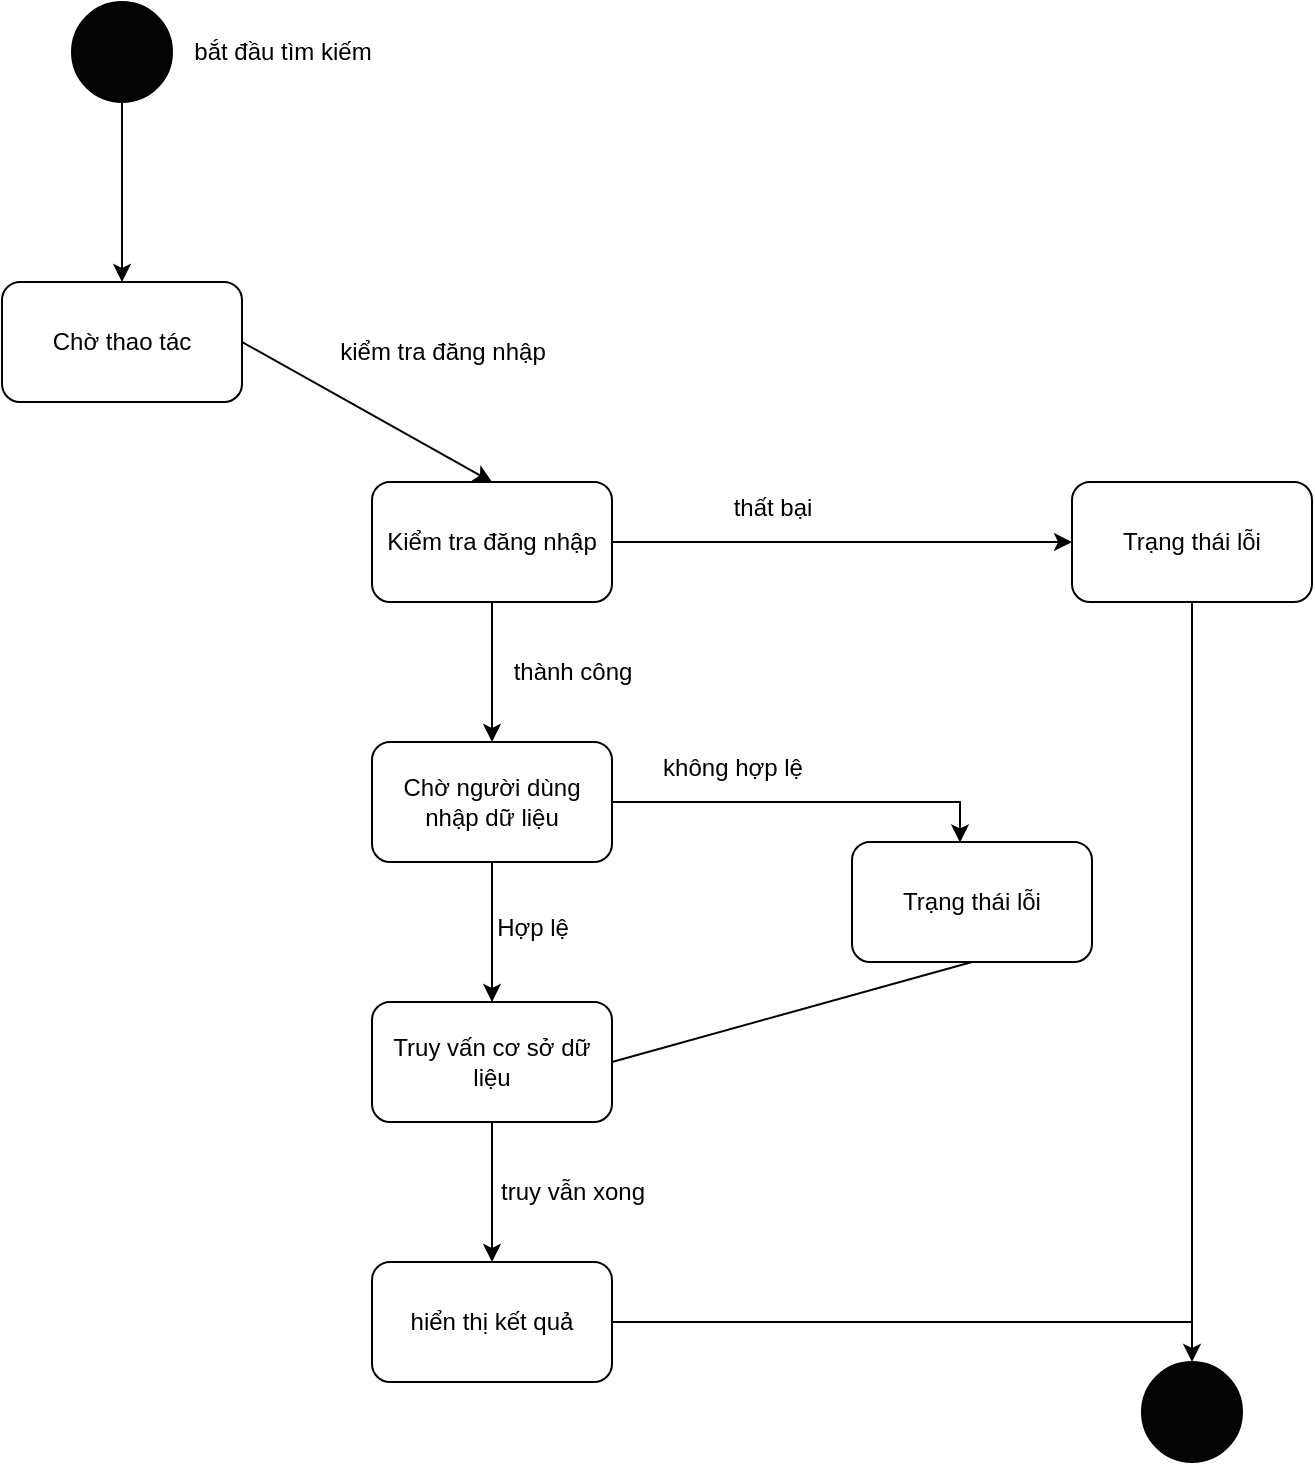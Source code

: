<mxfile version="26.2.13">
  <diagram name="Trang-1" id="pxBt92zMnoGV5-Ushyza">
    <mxGraphModel grid="1" page="1" gridSize="10" guides="1" tooltips="1" connect="1" arrows="1" fold="1" pageScale="1" pageWidth="827" pageHeight="1169" math="0" shadow="0">
      <root>
        <mxCell id="0" />
        <mxCell id="1" parent="0" />
        <mxCell id="fefveRdP2USgAxOPTpRl-1" value="" style="ellipse;whiteSpace=wrap;html=1;aspect=fixed;strokeColor=default;fillColor=#040404;" vertex="1" parent="1">
          <mxGeometry x="80" y="30" width="50" height="50" as="geometry" />
        </mxCell>
        <mxCell id="fefveRdP2USgAxOPTpRl-2" value="" style="endArrow=classic;html=1;rounded=0;exitX=0.5;exitY=1;exitDx=0;exitDy=0;" edge="1" parent="1" source="fefveRdP2USgAxOPTpRl-1" target="fefveRdP2USgAxOPTpRl-3">
          <mxGeometry width="50" height="50" relative="1" as="geometry">
            <mxPoint x="390" y="160" as="sourcePoint" />
            <mxPoint x="440" y="110" as="targetPoint" />
          </mxGeometry>
        </mxCell>
        <mxCell id="fefveRdP2USgAxOPTpRl-3" value="Chờ thao tác" style="rounded=1;whiteSpace=wrap;html=1;" vertex="1" parent="1">
          <mxGeometry x="45" y="170" width="120" height="60" as="geometry" />
        </mxCell>
        <mxCell id="fefveRdP2USgAxOPTpRl-12" style="edgeStyle=orthogonalEdgeStyle;rounded=0;orthogonalLoop=1;jettySize=auto;html=1;entryX=0.5;entryY=0;entryDx=0;entryDy=0;" edge="1" parent="1" source="fefveRdP2USgAxOPTpRl-4" target="fefveRdP2USgAxOPTpRl-5">
          <mxGeometry relative="1" as="geometry" />
        </mxCell>
        <mxCell id="fefveRdP2USgAxOPTpRl-15" style="edgeStyle=orthogonalEdgeStyle;rounded=0;orthogonalLoop=1;jettySize=auto;html=1;exitX=1;exitY=0.5;exitDx=0;exitDy=0;entryX=0;entryY=0.5;entryDx=0;entryDy=0;" edge="1" parent="1" source="fefveRdP2USgAxOPTpRl-4" target="fefveRdP2USgAxOPTpRl-9">
          <mxGeometry relative="1" as="geometry" />
        </mxCell>
        <mxCell id="fefveRdP2USgAxOPTpRl-4" value="Kiểm tra đăng nhập" style="rounded=1;whiteSpace=wrap;html=1;" vertex="1" parent="1">
          <mxGeometry x="230" y="270" width="120" height="60" as="geometry" />
        </mxCell>
        <mxCell id="fefveRdP2USgAxOPTpRl-13" style="edgeStyle=orthogonalEdgeStyle;rounded=0;orthogonalLoop=1;jettySize=auto;html=1;entryX=0.5;entryY=0;entryDx=0;entryDy=0;" edge="1" parent="1" source="fefveRdP2USgAxOPTpRl-5" target="fefveRdP2USgAxOPTpRl-7">
          <mxGeometry relative="1" as="geometry" />
        </mxCell>
        <mxCell id="fefveRdP2USgAxOPTpRl-5" value="Chờ người dùng nhập dữ liệu" style="rounded=1;whiteSpace=wrap;html=1;" vertex="1" parent="1">
          <mxGeometry x="230" y="400" width="120" height="60" as="geometry" />
        </mxCell>
        <mxCell id="fefveRdP2USgAxOPTpRl-14" style="edgeStyle=orthogonalEdgeStyle;rounded=0;orthogonalLoop=1;jettySize=auto;html=1;entryX=0.5;entryY=0;entryDx=0;entryDy=0;" edge="1" parent="1" source="fefveRdP2USgAxOPTpRl-7" target="fefveRdP2USgAxOPTpRl-8">
          <mxGeometry relative="1" as="geometry" />
        </mxCell>
        <mxCell id="fefveRdP2USgAxOPTpRl-7" value="Truy vấn cơ sở dữ liệu" style="rounded=1;whiteSpace=wrap;html=1;" vertex="1" parent="1">
          <mxGeometry x="230" y="530" width="120" height="60" as="geometry" />
        </mxCell>
        <mxCell id="fefveRdP2USgAxOPTpRl-8" value="hiển thị kết quả" style="rounded=1;whiteSpace=wrap;html=1;" vertex="1" parent="1">
          <mxGeometry x="230" y="660" width="120" height="60" as="geometry" />
        </mxCell>
        <mxCell id="fefveRdP2USgAxOPTpRl-28" style="edgeStyle=orthogonalEdgeStyle;rounded=0;orthogonalLoop=1;jettySize=auto;html=1;" edge="1" parent="1" source="fefveRdP2USgAxOPTpRl-9" target="fefveRdP2USgAxOPTpRl-26">
          <mxGeometry relative="1" as="geometry">
            <Array as="points">
              <mxPoint x="640" y="700" />
              <mxPoint x="640" y="700" />
            </Array>
          </mxGeometry>
        </mxCell>
        <mxCell id="fefveRdP2USgAxOPTpRl-9" value="Trạng thái lỗi" style="rounded=1;whiteSpace=wrap;html=1;" vertex="1" parent="1">
          <mxGeometry x="580" y="270" width="120" height="60" as="geometry" />
        </mxCell>
        <mxCell id="fefveRdP2USgAxOPTpRl-10" value="Trạng thái lỗi" style="rounded=1;whiteSpace=wrap;html=1;" vertex="1" parent="1">
          <mxGeometry x="470" y="450" width="120" height="60" as="geometry" />
        </mxCell>
        <mxCell id="fefveRdP2USgAxOPTpRl-11" value="" style="endArrow=classic;html=1;rounded=0;exitX=1;exitY=0.5;exitDx=0;exitDy=0;" edge="1" parent="1" source="fefveRdP2USgAxOPTpRl-3">
          <mxGeometry width="50" height="50" relative="1" as="geometry">
            <mxPoint x="390" y="410" as="sourcePoint" />
            <mxPoint x="290" y="270" as="targetPoint" />
          </mxGeometry>
        </mxCell>
        <mxCell id="fefveRdP2USgAxOPTpRl-16" style="edgeStyle=orthogonalEdgeStyle;rounded=0;orthogonalLoop=1;jettySize=auto;html=1;exitX=1;exitY=0.5;exitDx=0;exitDy=0;entryX=0.45;entryY=0.004;entryDx=0;entryDy=0;entryPerimeter=0;" edge="1" parent="1" source="fefveRdP2USgAxOPTpRl-5" target="fefveRdP2USgAxOPTpRl-10">
          <mxGeometry relative="1" as="geometry" />
        </mxCell>
        <mxCell id="fefveRdP2USgAxOPTpRl-17" value="" style="endArrow=none;html=1;rounded=0;exitX=1;exitY=0.5;exitDx=0;exitDy=0;entryX=0.5;entryY=1;entryDx=0;entryDy=0;" edge="1" parent="1" source="fefveRdP2USgAxOPTpRl-7" target="fefveRdP2USgAxOPTpRl-10">
          <mxGeometry width="50" height="50" relative="1" as="geometry">
            <mxPoint x="390" y="410" as="sourcePoint" />
            <mxPoint x="440" y="360" as="targetPoint" />
          </mxGeometry>
        </mxCell>
        <mxCell id="fefveRdP2USgAxOPTpRl-19" value="bắt đầu tìm kiếm" style="text;html=1;align=center;verticalAlign=middle;resizable=0;points=[];autosize=1;strokeColor=none;fillColor=none;" vertex="1" parent="1">
          <mxGeometry x="130" y="40" width="110" height="30" as="geometry" />
        </mxCell>
        <mxCell id="fefveRdP2USgAxOPTpRl-20" value="kiểm tra đăng nhập" style="text;html=1;align=center;verticalAlign=middle;resizable=0;points=[];autosize=1;strokeColor=none;fillColor=none;" vertex="1" parent="1">
          <mxGeometry x="200" y="190" width="130" height="30" as="geometry" />
        </mxCell>
        <mxCell id="fefveRdP2USgAxOPTpRl-21" value="thất bại" style="text;html=1;align=center;verticalAlign=middle;resizable=0;points=[];autosize=1;strokeColor=none;fillColor=none;" vertex="1" parent="1">
          <mxGeometry x="400" y="268" width="60" height="30" as="geometry" />
        </mxCell>
        <mxCell id="fefveRdP2USgAxOPTpRl-22" value="thành công" style="text;html=1;align=center;verticalAlign=middle;resizable=0;points=[];autosize=1;strokeColor=none;fillColor=none;" vertex="1" parent="1">
          <mxGeometry x="290" y="350" width="80" height="30" as="geometry" />
        </mxCell>
        <mxCell id="fefveRdP2USgAxOPTpRl-23" value="không hợp lệ" style="text;html=1;align=center;verticalAlign=middle;resizable=0;points=[];autosize=1;strokeColor=none;fillColor=none;" vertex="1" parent="1">
          <mxGeometry x="365" y="398" width="90" height="30" as="geometry" />
        </mxCell>
        <mxCell id="fefveRdP2USgAxOPTpRl-24" value="Hợp lệ" style="text;html=1;align=center;verticalAlign=middle;resizable=0;points=[];autosize=1;strokeColor=none;fillColor=none;" vertex="1" parent="1">
          <mxGeometry x="280" y="478" width="60" height="30" as="geometry" />
        </mxCell>
        <mxCell id="fefveRdP2USgAxOPTpRl-25" value="truy vẫn xong" style="text;html=1;align=center;verticalAlign=middle;resizable=0;points=[];autosize=1;strokeColor=none;fillColor=none;" vertex="1" parent="1">
          <mxGeometry x="280" y="610" width="100" height="30" as="geometry" />
        </mxCell>
        <mxCell id="fefveRdP2USgAxOPTpRl-26" value="" style="ellipse;whiteSpace=wrap;html=1;aspect=fixed;strokeColor=default;fillColor=#040404;" vertex="1" parent="1">
          <mxGeometry x="615" y="710" width="50" height="50" as="geometry" />
        </mxCell>
        <mxCell id="fefveRdP2USgAxOPTpRl-29" value="" style="endArrow=none;html=1;rounded=0;exitX=1;exitY=0.5;exitDx=0;exitDy=0;" edge="1" parent="1" source="fefveRdP2USgAxOPTpRl-8">
          <mxGeometry width="50" height="50" relative="1" as="geometry">
            <mxPoint x="390" y="530" as="sourcePoint" />
            <mxPoint x="640" y="690" as="targetPoint" />
          </mxGeometry>
        </mxCell>
      </root>
    </mxGraphModel>
  </diagram>
</mxfile>
